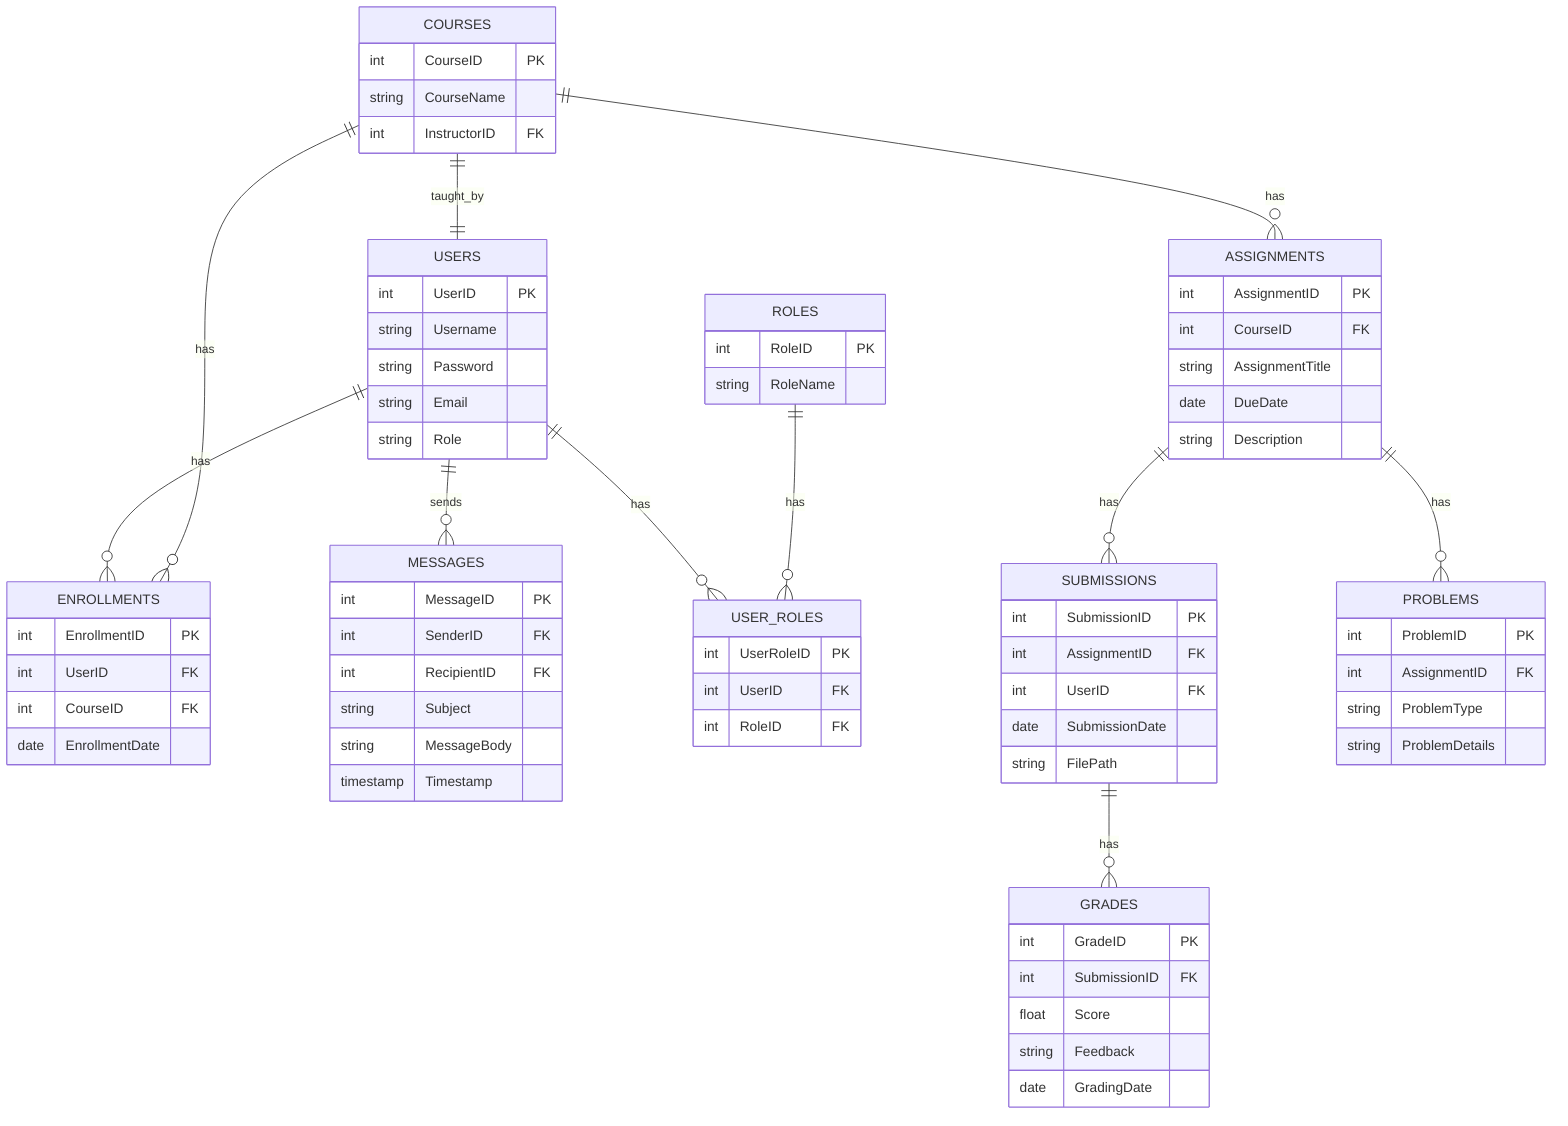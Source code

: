erDiagram
    USERS ||--o{ ENROLLMENTS : has
    USERS ||--o{ MESSAGES : sends
    USERS ||--o{ USER_ROLES : has
    COURSES ||--o{ ENROLLMENTS : has
    COURSES ||--o{ ASSIGNMENTS : has
    COURSES ||--|| USERS : taught_by
    ASSIGNMENTS ||--o{ SUBMISSIONS : has
    ASSIGNMENTS ||--o{ PROBLEMS : has
    SUBMISSIONS ||--o{ GRADES : has
    ROLES ||--o{ USER_ROLES : has

    USERS {
        int UserID PK
        string Username
        string Password
        string Email
        string Role
    }
    
    COURSES {
        int CourseID PK
        string CourseName
        int InstructorID FK
    }

    ENROLLMENTS {
        int EnrollmentID PK
        int UserID FK
        int CourseID FK
        date EnrollmentDate
    }

    ASSIGNMENTS {
        int AssignmentID PK
        int CourseID FK
        string AssignmentTitle
        date DueDate
        string Description
    }

    SUBMISSIONS {
        int SubmissionID PK
        int AssignmentID FK
        int UserID FK
        date SubmissionDate
        string FilePath
    }

    GRADES {
        int GradeID PK
        int SubmissionID FK
        float Score
        string Feedback
        date GradingDate
    }
    
    MESSAGES {
        int MessageID PK
        int SenderID FK
        int RecipientID FK
        string Subject
        string MessageBody
        timestamp Timestamp
    }

    PROBLEMS {
        int ProblemID PK
        int AssignmentID FK
        string ProblemType
        string ProblemDetails
    }
    
    ROLES {
        int RoleID PK
        string RoleName
    }

    USER_ROLES {
        int UserRoleID PK
        int UserID FK
        int RoleID FK
    }